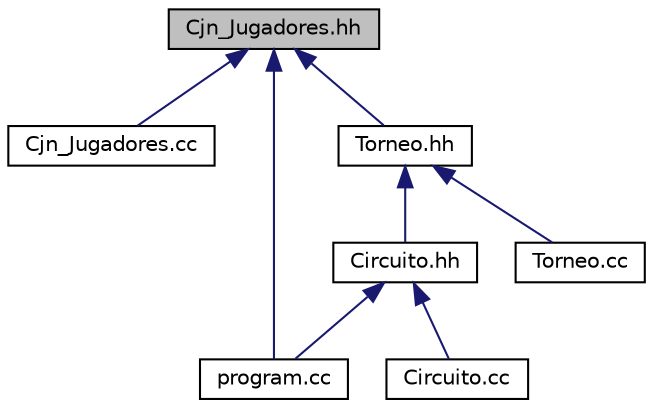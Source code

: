 digraph "Cjn_Jugadores.hh"
{
 // LATEX_PDF_SIZE
  edge [fontname="Helvetica",fontsize="10",labelfontname="Helvetica",labelfontsize="10"];
  node [fontname="Helvetica",fontsize="10",shape=record];
  Node1 [label="Cjn_Jugadores.hh",height=0.2,width=0.4,color="black", fillcolor="grey75", style="filled", fontcolor="black",tooltip="Especificación de la clase Cjn_Jugadores."];
  Node1 -> Node2 [dir="back",color="midnightblue",fontsize="10",style="solid"];
  Node2 [label="Cjn_Jugadores.cc",height=0.2,width=0.4,color="black", fillcolor="white", style="filled",URL="$Cjn__Jugadores_8cc.html",tooltip=" "];
  Node1 -> Node3 [dir="back",color="midnightblue",fontsize="10",style="solid"];
  Node3 [label="program.cc",height=0.2,width=0.4,color="black", fillcolor="white", style="filled",URL="$program_8cc.html",tooltip=" "];
  Node1 -> Node4 [dir="back",color="midnightblue",fontsize="10",style="solid"];
  Node4 [label="Torneo.hh",height=0.2,width=0.4,color="black", fillcolor="white", style="filled",URL="$Torneo_8hh.html",tooltip="Especificación de la clase Torneo."];
  Node4 -> Node5 [dir="back",color="midnightblue",fontsize="10",style="solid"];
  Node5 [label="Circuito.hh",height=0.2,width=0.4,color="black", fillcolor="white", style="filled",URL="$Circuito_8hh.html",tooltip="Especificación de la clase Circuito."];
  Node5 -> Node6 [dir="back",color="midnightblue",fontsize="10",style="solid"];
  Node6 [label="Circuito.cc",height=0.2,width=0.4,color="black", fillcolor="white", style="filled",URL="$Circuito_8cc.html",tooltip=" "];
  Node5 -> Node3 [dir="back",color="midnightblue",fontsize="10",style="solid"];
  Node4 -> Node7 [dir="back",color="midnightblue",fontsize="10",style="solid"];
  Node7 [label="Torneo.cc",height=0.2,width=0.4,color="black", fillcolor="white", style="filled",URL="$Torneo_8cc.html",tooltip=" "];
}
